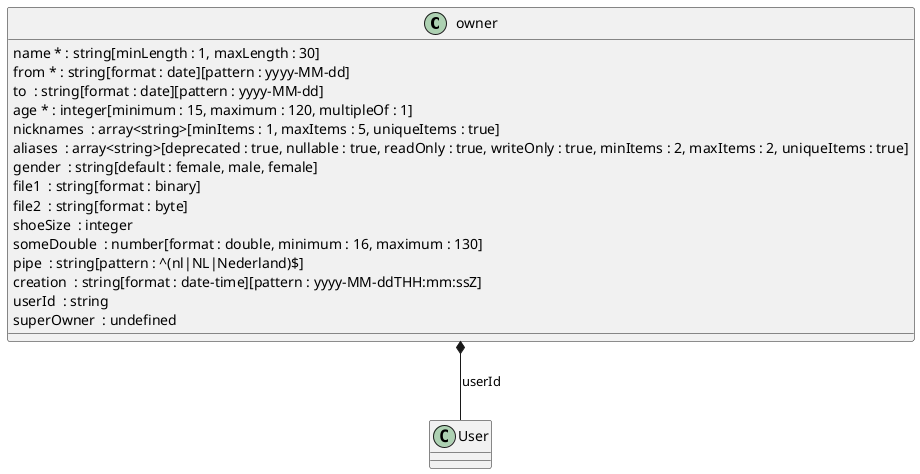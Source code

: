 @startuml

class owner {
  name * : string[minLength : 1, maxLength : 30]
  from * : string[format : date][pattern : yyyy-MM-dd]
  to  : string[format : date][pattern : yyyy-MM-dd]
  age * : integer[minimum : 15, maximum : 120, multipleOf : 1]
  nicknames  : array<string>[minItems : 1, maxItems : 5, uniqueItems : true]
  aliases  : array<string>[deprecated : true, nullable : true, readOnly : true, writeOnly : true, minItems : 2, maxItems : 2, uniqueItems : true]
  gender  : string[default : female, male, female]
  file1  : string[format : binary]
  file2  : string[format : byte]
  shoeSize  : integer
  someDouble  : number[format : double, minimum : 16, maximum : 130]
  {field} pipe  : string[pattern : ^(nl|NL|Nederland)$]
  creation  : string[format : date-time][pattern : yyyy-MM-ddTHH:mm:ssZ]
  userId  : string
  superOwner  : undefined

}
owner *-- User  :  userId
@enduml
